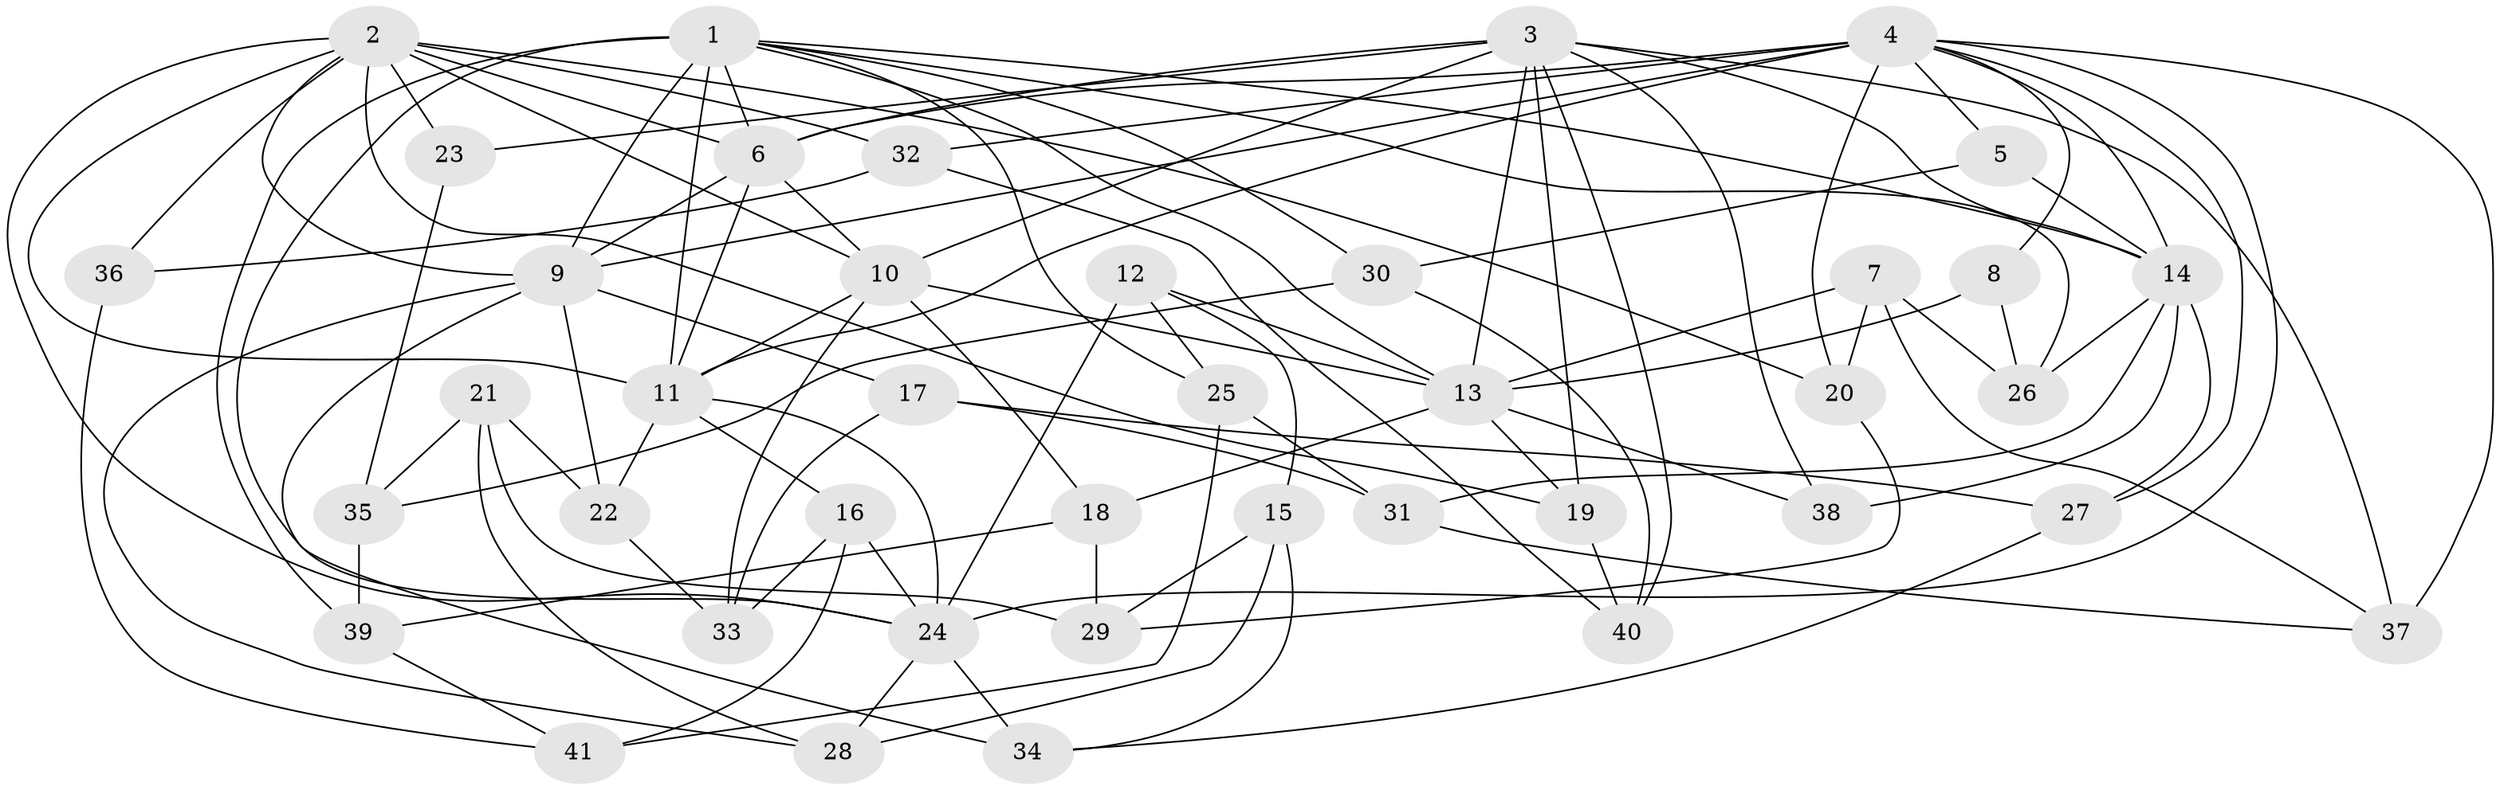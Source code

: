 // original degree distribution, {4: 1.0}
// Generated by graph-tools (version 1.1) at 2025/37/03/09/25 02:37:53]
// undirected, 41 vertices, 105 edges
graph export_dot {
graph [start="1"]
  node [color=gray90,style=filled];
  1;
  2;
  3;
  4;
  5;
  6;
  7;
  8;
  9;
  10;
  11;
  12;
  13;
  14;
  15;
  16;
  17;
  18;
  19;
  20;
  21;
  22;
  23;
  24;
  25;
  26;
  27;
  28;
  29;
  30;
  31;
  32;
  33;
  34;
  35;
  36;
  37;
  38;
  39;
  40;
  41;
  1 -- 6 [weight=1.0];
  1 -- 9 [weight=2.0];
  1 -- 11 [weight=2.0];
  1 -- 13 [weight=1.0];
  1 -- 14 [weight=1.0];
  1 -- 24 [weight=1.0];
  1 -- 25 [weight=1.0];
  1 -- 26 [weight=1.0];
  1 -- 30 [weight=1.0];
  1 -- 39 [weight=1.0];
  2 -- 6 [weight=1.0];
  2 -- 9 [weight=1.0];
  2 -- 10 [weight=1.0];
  2 -- 11 [weight=1.0];
  2 -- 19 [weight=1.0];
  2 -- 20 [weight=1.0];
  2 -- 23 [weight=2.0];
  2 -- 24 [weight=1.0];
  2 -- 32 [weight=1.0];
  2 -- 36 [weight=2.0];
  3 -- 6 [weight=1.0];
  3 -- 10 [weight=2.0];
  3 -- 13 [weight=1.0];
  3 -- 14 [weight=1.0];
  3 -- 19 [weight=1.0];
  3 -- 23 [weight=1.0];
  3 -- 37 [weight=1.0];
  3 -- 38 [weight=1.0];
  3 -- 40 [weight=1.0];
  4 -- 5 [weight=1.0];
  4 -- 6 [weight=1.0];
  4 -- 8 [weight=1.0];
  4 -- 9 [weight=1.0];
  4 -- 11 [weight=2.0];
  4 -- 14 [weight=1.0];
  4 -- 20 [weight=1.0];
  4 -- 24 [weight=1.0];
  4 -- 27 [weight=1.0];
  4 -- 32 [weight=1.0];
  4 -- 37 [weight=1.0];
  5 -- 14 [weight=2.0];
  5 -- 30 [weight=1.0];
  6 -- 9 [weight=2.0];
  6 -- 10 [weight=2.0];
  6 -- 11 [weight=2.0];
  7 -- 13 [weight=1.0];
  7 -- 20 [weight=1.0];
  7 -- 26 [weight=1.0];
  7 -- 37 [weight=1.0];
  8 -- 13 [weight=2.0];
  8 -- 26 [weight=1.0];
  9 -- 17 [weight=1.0];
  9 -- 22 [weight=1.0];
  9 -- 28 [weight=1.0];
  9 -- 34 [weight=1.0];
  10 -- 11 [weight=2.0];
  10 -- 13 [weight=1.0];
  10 -- 18 [weight=1.0];
  10 -- 33 [weight=1.0];
  11 -- 16 [weight=1.0];
  11 -- 22 [weight=1.0];
  11 -- 24 [weight=1.0];
  12 -- 13 [weight=1.0];
  12 -- 15 [weight=1.0];
  12 -- 24 [weight=1.0];
  12 -- 25 [weight=1.0];
  13 -- 18 [weight=1.0];
  13 -- 19 [weight=1.0];
  13 -- 38 [weight=1.0];
  14 -- 26 [weight=1.0];
  14 -- 27 [weight=1.0];
  14 -- 31 [weight=1.0];
  14 -- 38 [weight=2.0];
  15 -- 28 [weight=1.0];
  15 -- 29 [weight=1.0];
  15 -- 34 [weight=1.0];
  16 -- 24 [weight=1.0];
  16 -- 33 [weight=1.0];
  16 -- 41 [weight=1.0];
  17 -- 27 [weight=1.0];
  17 -- 31 [weight=1.0];
  17 -- 33 [weight=1.0];
  18 -- 29 [weight=1.0];
  18 -- 39 [weight=1.0];
  19 -- 40 [weight=1.0];
  20 -- 29 [weight=1.0];
  21 -- 22 [weight=1.0];
  21 -- 28 [weight=1.0];
  21 -- 29 [weight=1.0];
  21 -- 35 [weight=1.0];
  22 -- 33 [weight=1.0];
  23 -- 35 [weight=1.0];
  24 -- 28 [weight=1.0];
  24 -- 34 [weight=1.0];
  25 -- 31 [weight=1.0];
  25 -- 41 [weight=1.0];
  27 -- 34 [weight=1.0];
  30 -- 35 [weight=1.0];
  30 -- 40 [weight=1.0];
  31 -- 37 [weight=1.0];
  32 -- 36 [weight=1.0];
  32 -- 40 [weight=1.0];
  35 -- 39 [weight=1.0];
  36 -- 41 [weight=1.0];
  39 -- 41 [weight=1.0];
}
